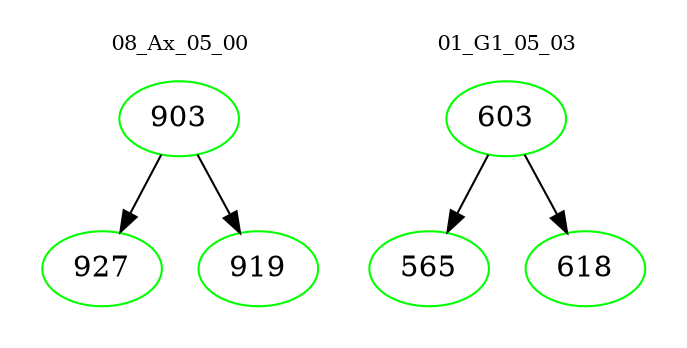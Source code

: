 digraph{
subgraph cluster_0 {
color = white
label = "08_Ax_05_00";
fontsize=10;
T0_903 [label="903", color="green"]
T0_903 -> T0_927 [color="black"]
T0_927 [label="927", color="green"]
T0_903 -> T0_919 [color="black"]
T0_919 [label="919", color="green"]
}
subgraph cluster_1 {
color = white
label = "01_G1_05_03";
fontsize=10;
T1_603 [label="603", color="green"]
T1_603 -> T1_565 [color="black"]
T1_565 [label="565", color="green"]
T1_603 -> T1_618 [color="black"]
T1_618 [label="618", color="green"]
}
}
